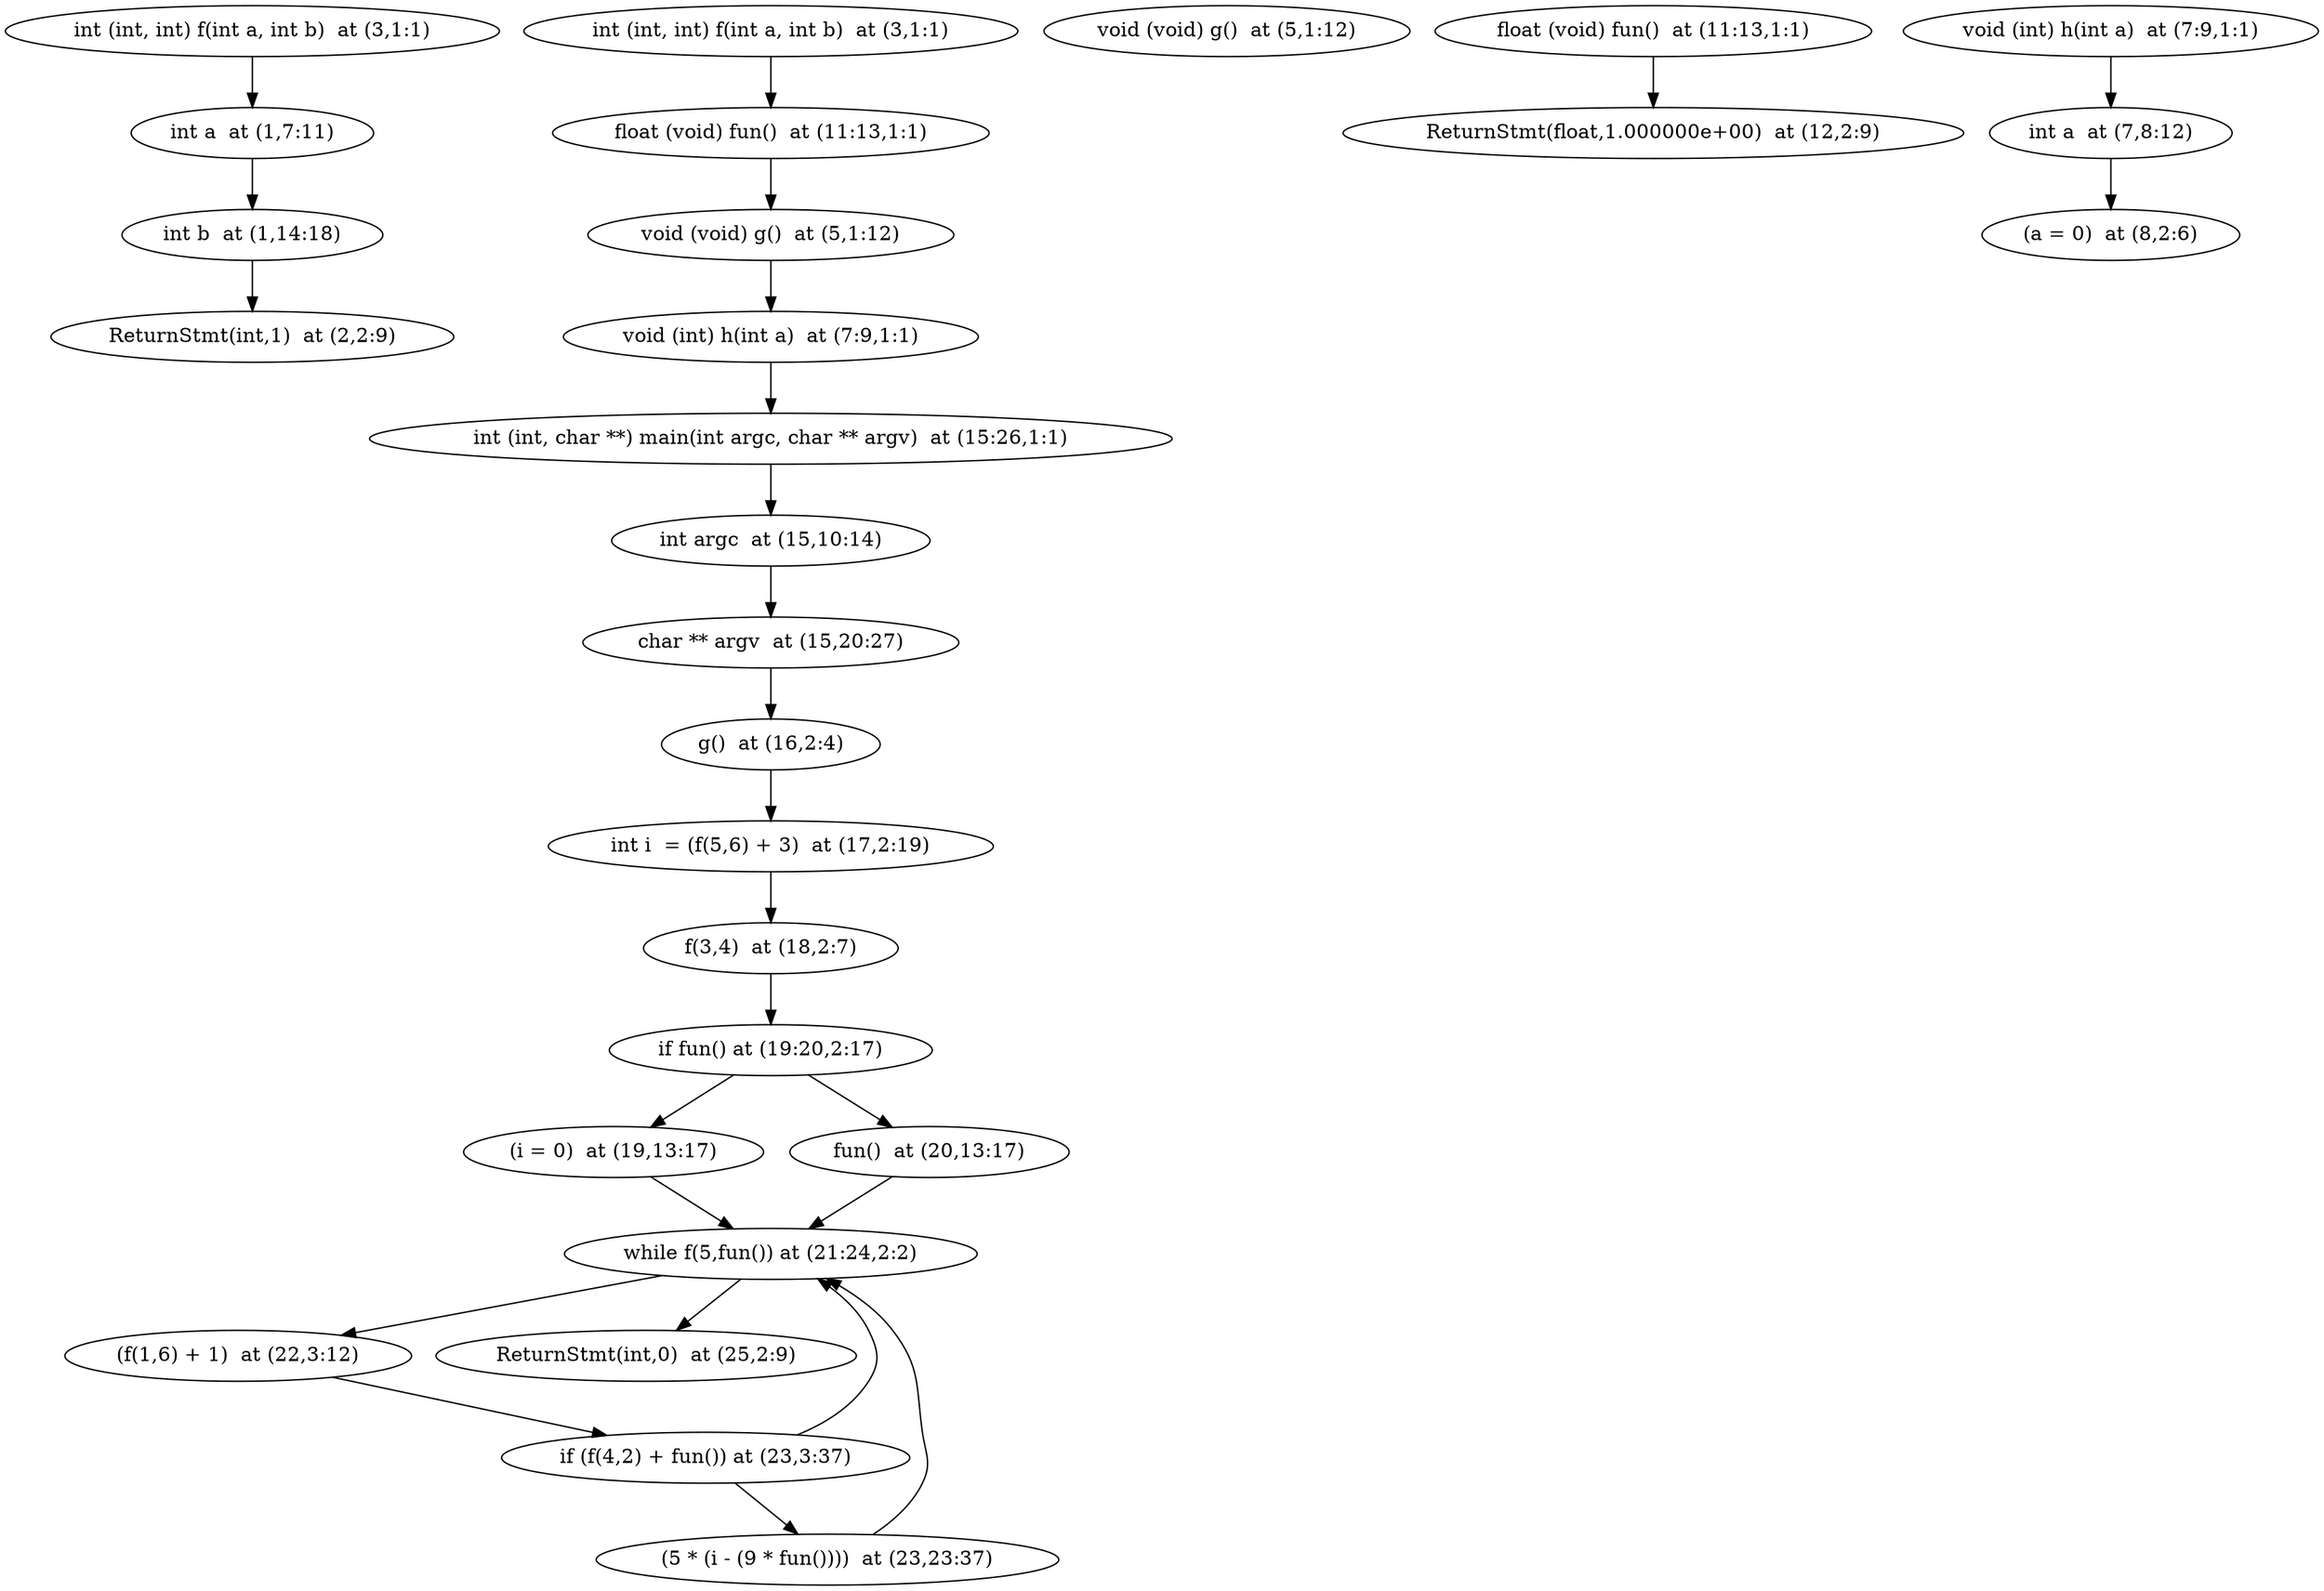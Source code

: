 digraph {
{id0x102825fd0 [label="int (int, int) f(int a, int b)  at (3,1:1)"]} -> {id0x102825e90 [label="int a  at (1,7:11)"]}
{id0x102825e90 [label="int a  at (1,7:11)"]} -> {id0x102825f00 [label="int b  at (1,14:18)"]}
{id0x102825f00 [label="int b  at (1,14:18)"]} -> {id0x1028260a0 [label="ReturnStmt(int,1)  at (2,2:9)"]}
{id0x1028260a0 [label="ReturnStmt(int,1)  at (2,2:9)"]}
{idc0x102825fd0 [label="int (int, int) f(int a, int b)  at (3,1:1)"]} -> {idc0x103047660 [label="float (void) fun()  at (11:13,1:1)"]}
{idc0x103047660 [label="float (void) fun()  at (11:13,1:1)"]} -> {idc0x102826130 [label="void (void) g()  at (5,1:12)"]}
{idc0x102826130 [label="void (void) g()  at (5,1:12)"]} -> {idc0x1030474d0 [label="void (int) h(int a)  at (7:9,1:1)"]}
{idc0x1030474d0 [label="void (int) h(int a)  at (7:9,1:1)"]} -> {id0x103047910 [label="int (int, char **) main(int argc, char ** argv)  at (15:26,1:1)"]}
{id0x103047910 [label="int (int, char **) main(int argc, char ** argv)  at (15:26,1:1)"]} -> {id0x103047770 [label="int argc  at (15,10:14)"]}
{id0x103047770 [label="int argc  at (15,10:14)"]} -> {id0x103047840 [label="char ** argv  at (15,20:27)"]}
{id0x103047840 [label="char ** argv  at (15,20:27)"]} -> {id0x103047a80 [label="g()  at (16,2:4)"]}
{id0x103047a80 [label="g()  at (16,2:4)"]} -> {id0x103047ac0 [label="int i  = (f(5,6) + 3)  at (17,2:19)"]}
{id0x103047ac0 [label="int i  = (f(5,6) + 3)  at (17,2:19)"]} -> {id0x103047d90 [label="f(3,4)  at (18,2:7)"]}
{id0x103047d90 [label="f(3,4)  at (18,2:7)"]} -> {id0x103048000 [label="if fun() at (19:20,2:17)"]}
{id0x103048000 [label="if fun() at (19:20,2:17)"]} -> {id0x103047f18 [label="(i = 0)  at (19,13:17)"]}
{id0x103048000 [label="if fun() at (19:20,2:17)"]} -> {id0x103047fd8 [label="fun()  at (20,13:17)"]}
{id0x103047f18 [label="(i = 0)  at (19,13:17)"]} -> {id0x103048818 [label="while f(5,fun()) at (21:24,2:2)"]}
{id0x103048818 [label="while f(5,fun()) at (21:24,2:2)"]} -> {id0x103048340 [label="(f(1,6) + 1)  at (22,3:12)"]}
{id0x103048818 [label="while f(5,fun()) at (21:24,2:2)"]} -> {id0x103048860 [label="ReturnStmt(int,0)  at (25,2:9)"]}
{id0x103048340 [label="(f(1,6) + 1)  at (22,3:12)"]} -> {id0x1030487c0 [label="if (f(4,2) + fun()) at (23,3:37)"]}
{id0x1030487c0 [label="if (f(4,2) + fun()) at (23,3:37)"]} -> {id0x103048818 [label="while f(5,fun()) at (21:24,2:2)"]}
{id0x1030487c0 [label="if (f(4,2) + fun()) at (23,3:37)"]} -> {id0x103048798 [label="(5 * (i - (9 * fun())))  at (23,23:37)"]}
{id0x103048798 [label="(5 * (i - (9 * fun())))  at (23,23:37)"]} -> {id0x103048818 [label="while f(5,fun()) at (21:24,2:2)"]}
{id0x103048860 [label="ReturnStmt(int,0)  at (25,2:9)"]}
{id0x103047fd8 [label="fun()  at (20,13:17)"]} -> {id0x103048818 [label="while f(5,fun()) at (21:24,2:2)"]}
{id0x102826130 [label="void (void) g()  at (5,1:12)"]}
{id0x103047660 [label="float (void) fun()  at (11:13,1:1)"]} -> {id0x103047720 [label="ReturnStmt(float,1.000000e+00)  at (12,2:9)"]}
{id0x103047720 [label="ReturnStmt(float,1.000000e+00)  at (12,2:9)"]}
{id0x1030474d0 [label="void (int) h(int a)  at (7:9,1:1)"]} -> {id0x103047410 [label="int a  at (7,8:12)"]}
{id0x103047410 [label="int a  at (7,8:12)"]} -> {id0x1030475c0 [label="(a = 0)  at (8,2:6)"]}
{id0x1030475c0 [label="(a = 0)  at (8,2:6)"]}
}